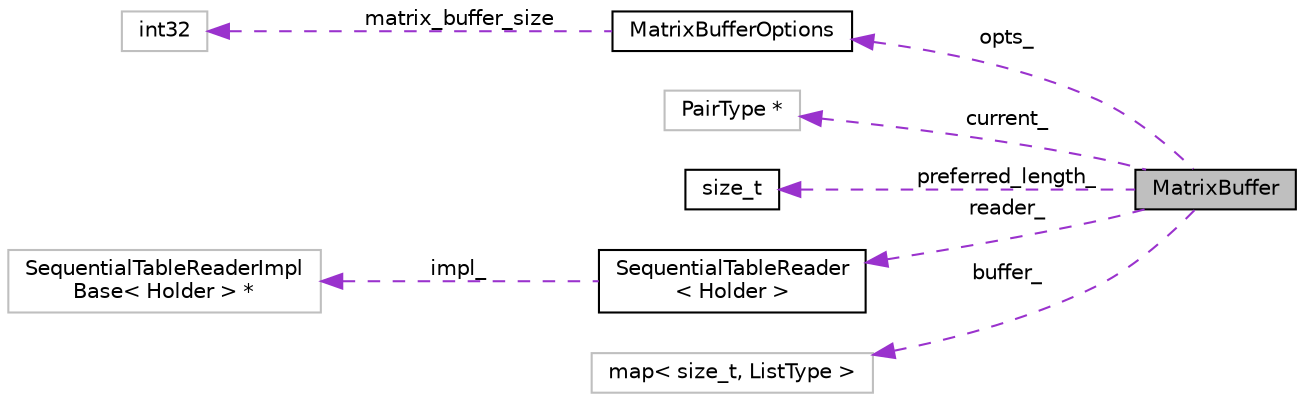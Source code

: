 digraph "MatrixBuffer"
{
  edge [fontname="Helvetica",fontsize="10",labelfontname="Helvetica",labelfontsize="10"];
  node [fontname="Helvetica",fontsize="10",shape=record];
  rankdir="LR";
  Node1 [label="MatrixBuffer",height=0.2,width=0.4,color="black", fillcolor="grey75", style="filled", fontcolor="black"];
  Node2 -> Node1 [dir="back",color="darkorchid3",fontsize="10",style="dashed",label=" opts_" ,fontname="Helvetica"];
  Node2 [label="MatrixBufferOptions",height=0.2,width=0.4,color="black", fillcolor="white", style="filled",URL="$structkaldi_1_1nnet1_1_1MatrixBufferOptions.html"];
  Node3 -> Node2 [dir="back",color="darkorchid3",fontsize="10",style="dashed",label=" matrix_buffer_size" ,fontname="Helvetica"];
  Node3 [label="int32",height=0.2,width=0.4,color="grey75", fillcolor="white", style="filled"];
  Node4 -> Node1 [dir="back",color="darkorchid3",fontsize="10",style="dashed",label=" current_" ,fontname="Helvetica"];
  Node4 [label="PairType *",height=0.2,width=0.4,color="grey75", fillcolor="white", style="filled"];
  Node5 -> Node1 [dir="back",color="darkorchid3",fontsize="10",style="dashed",label=" preferred_length_" ,fontname="Helvetica"];
  Node5 [label="size_t",height=0.2,width=0.4,color="black", fillcolor="white", style="filled",URL="$classsize__t.html"];
  Node6 -> Node1 [dir="back",color="darkorchid3",fontsize="10",style="dashed",label=" reader_" ,fontname="Helvetica"];
  Node6 [label="SequentialTableReader\l\< Holder \>",height=0.2,width=0.4,color="black", fillcolor="white", style="filled",URL="$classkaldi_1_1SequentialTableReader.html",tooltip="A templated class for reading objects sequentially from an archive or script file; see The Table conc..."];
  Node7 -> Node6 [dir="back",color="darkorchid3",fontsize="10",style="dashed",label=" impl_" ,fontname="Helvetica"];
  Node7 [label="SequentialTableReaderImpl\lBase\< Holder \> *",height=0.2,width=0.4,color="grey75", fillcolor="white", style="filled"];
  Node8 -> Node1 [dir="back",color="darkorchid3",fontsize="10",style="dashed",label=" buffer_" ,fontname="Helvetica"];
  Node8 [label="map\< size_t, ListType \>",height=0.2,width=0.4,color="grey75", fillcolor="white", style="filled"];
}
